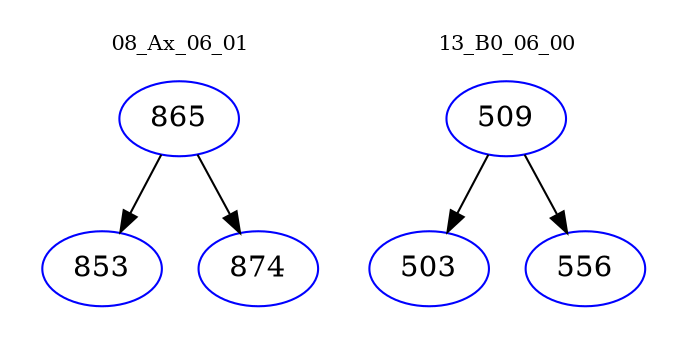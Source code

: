 digraph{
subgraph cluster_0 {
color = white
label = "08_Ax_06_01";
fontsize=10;
T0_865 [label="865", color="blue"]
T0_865 -> T0_853 [color="black"]
T0_853 [label="853", color="blue"]
T0_865 -> T0_874 [color="black"]
T0_874 [label="874", color="blue"]
}
subgraph cluster_1 {
color = white
label = "13_B0_06_00";
fontsize=10;
T1_509 [label="509", color="blue"]
T1_509 -> T1_503 [color="black"]
T1_503 [label="503", color="blue"]
T1_509 -> T1_556 [color="black"]
T1_556 [label="556", color="blue"]
}
}
